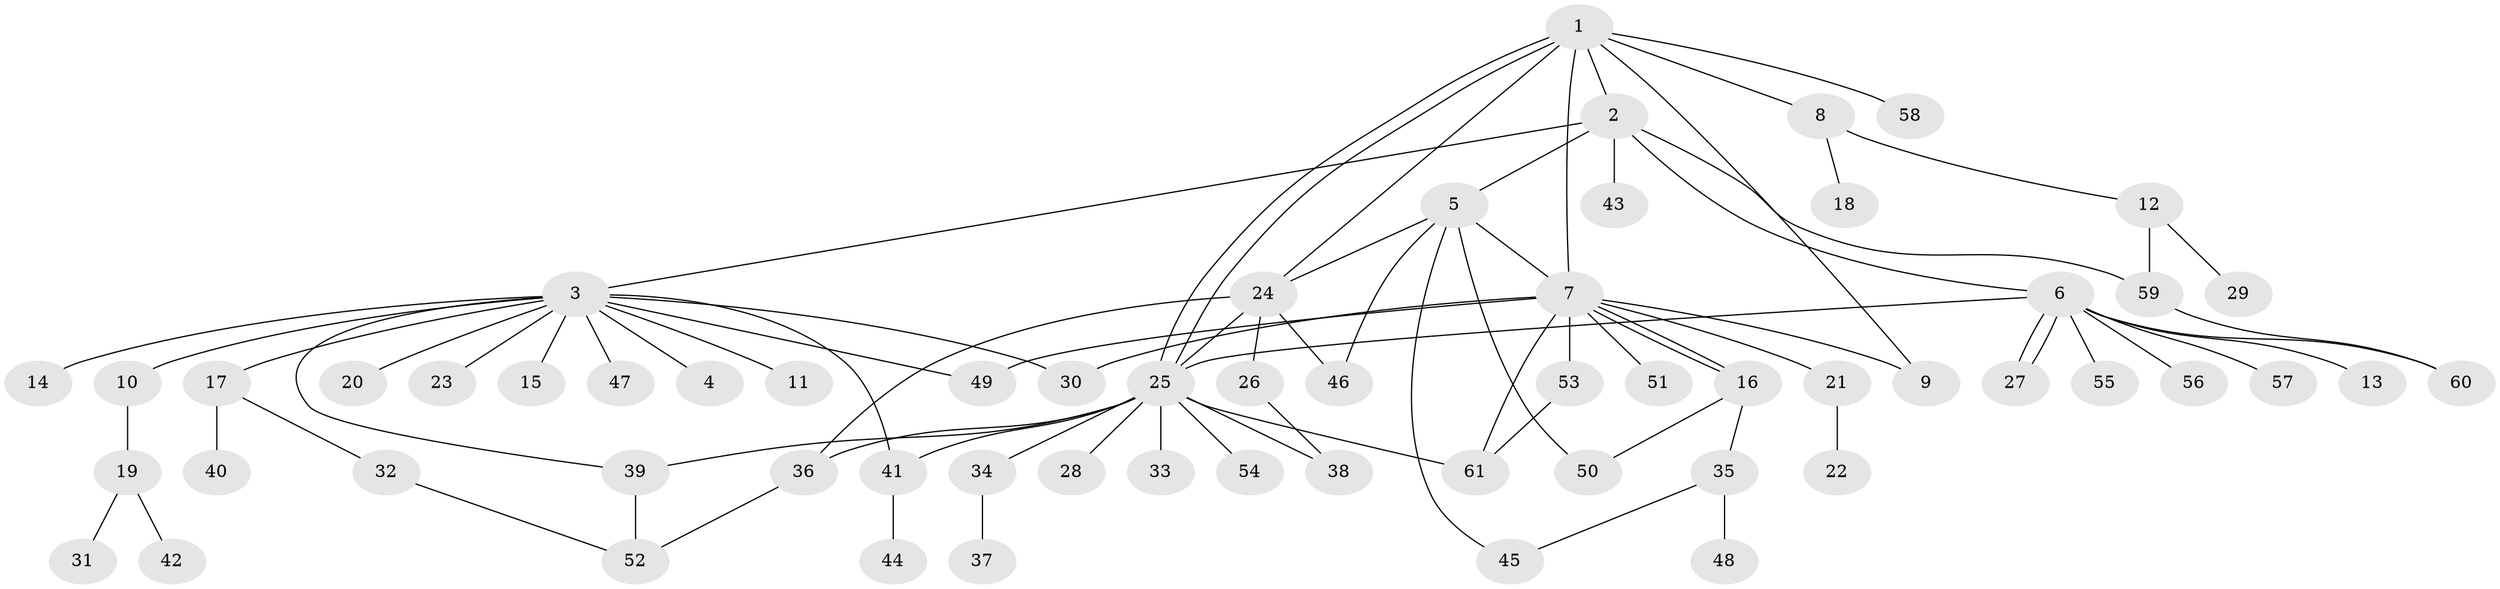 // Generated by graph-tools (version 1.1) at 2025/26/03/09/25 03:26:07]
// undirected, 61 vertices, 83 edges
graph export_dot {
graph [start="1"]
  node [color=gray90,style=filled];
  1;
  2;
  3;
  4;
  5;
  6;
  7;
  8;
  9;
  10;
  11;
  12;
  13;
  14;
  15;
  16;
  17;
  18;
  19;
  20;
  21;
  22;
  23;
  24;
  25;
  26;
  27;
  28;
  29;
  30;
  31;
  32;
  33;
  34;
  35;
  36;
  37;
  38;
  39;
  40;
  41;
  42;
  43;
  44;
  45;
  46;
  47;
  48;
  49;
  50;
  51;
  52;
  53;
  54;
  55;
  56;
  57;
  58;
  59;
  60;
  61;
  1 -- 2;
  1 -- 7;
  1 -- 8;
  1 -- 9;
  1 -- 24;
  1 -- 25;
  1 -- 25;
  1 -- 58;
  2 -- 3;
  2 -- 5;
  2 -- 6;
  2 -- 43;
  2 -- 59;
  3 -- 4;
  3 -- 10;
  3 -- 11;
  3 -- 14;
  3 -- 15;
  3 -- 17;
  3 -- 20;
  3 -- 23;
  3 -- 30;
  3 -- 39;
  3 -- 41;
  3 -- 47;
  3 -- 49;
  5 -- 7;
  5 -- 24;
  5 -- 45;
  5 -- 46;
  5 -- 50;
  6 -- 13;
  6 -- 25;
  6 -- 27;
  6 -- 27;
  6 -- 55;
  6 -- 56;
  6 -- 57;
  6 -- 60;
  7 -- 9;
  7 -- 16;
  7 -- 16;
  7 -- 21;
  7 -- 30;
  7 -- 49;
  7 -- 51;
  7 -- 53;
  7 -- 61;
  8 -- 12;
  8 -- 18;
  10 -- 19;
  12 -- 29;
  12 -- 59;
  16 -- 35;
  16 -- 50;
  17 -- 32;
  17 -- 40;
  19 -- 31;
  19 -- 42;
  21 -- 22;
  24 -- 25;
  24 -- 26;
  24 -- 36;
  24 -- 46;
  25 -- 28;
  25 -- 33;
  25 -- 34;
  25 -- 36;
  25 -- 38;
  25 -- 39;
  25 -- 41;
  25 -- 54;
  25 -- 61;
  26 -- 38;
  32 -- 52;
  34 -- 37;
  35 -- 45;
  35 -- 48;
  36 -- 52;
  39 -- 52;
  41 -- 44;
  53 -- 61;
  59 -- 60;
}
